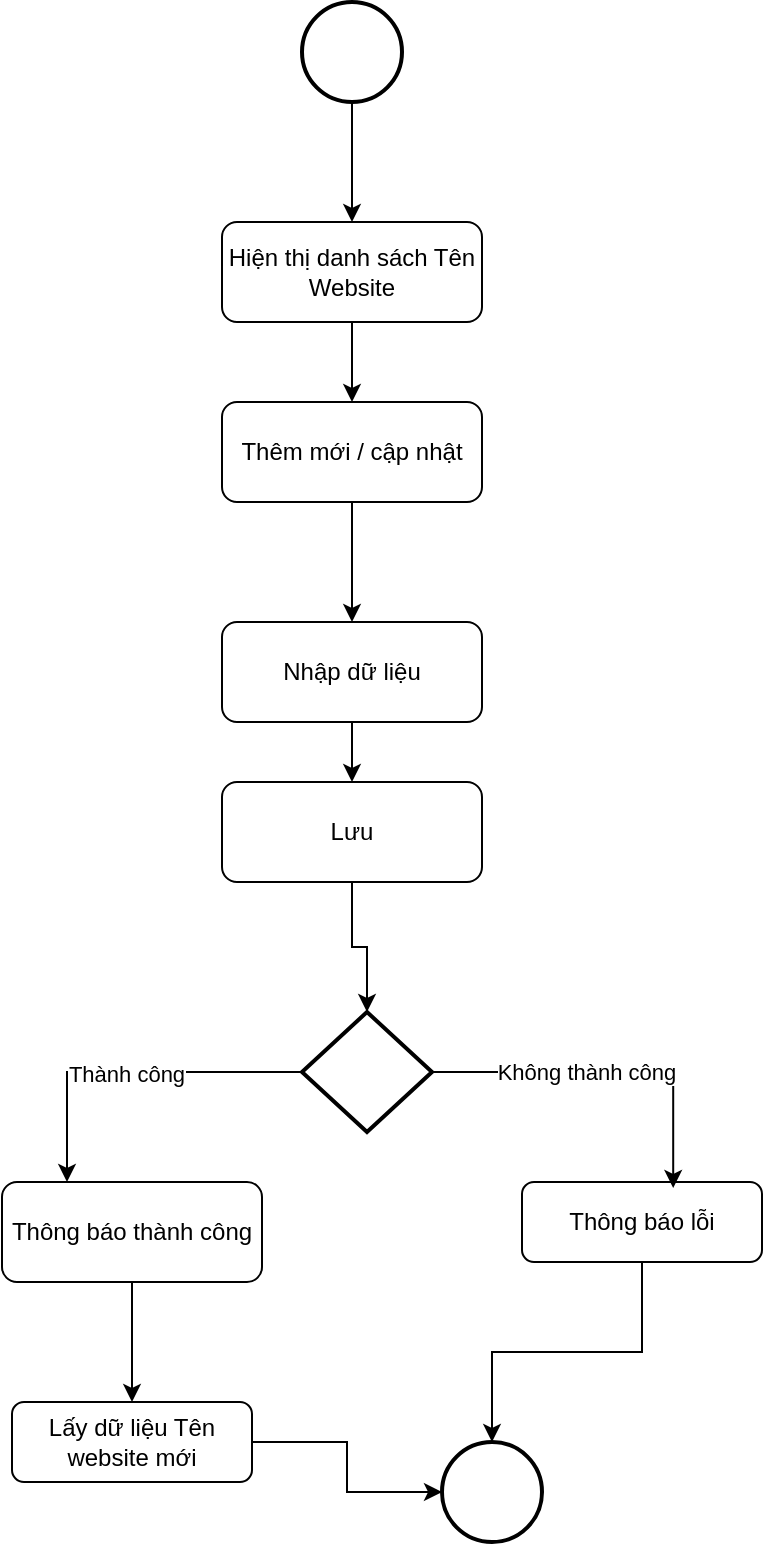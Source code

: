 <mxfile version="22.1.21" type="device">
  <diagram name="Page-1" id="Q6Zx7CpkVnZ3SslA2fvu">
    <mxGraphModel dx="590" dy="606" grid="1" gridSize="10" guides="1" tooltips="1" connect="1" arrows="1" fold="1" page="1" pageScale="1" pageWidth="850" pageHeight="1100" math="0" shadow="0">
      <root>
        <mxCell id="0" />
        <mxCell id="1" parent="0" />
        <mxCell id="-0X-XczgIMx44bDGRh8q-4" style="edgeStyle=orthogonalEdgeStyle;rounded=0;orthogonalLoop=1;jettySize=auto;html=1;" edge="1" parent="1" source="-0X-XczgIMx44bDGRh8q-1" target="-0X-XczgIMx44bDGRh8q-3">
          <mxGeometry relative="1" as="geometry" />
        </mxCell>
        <mxCell id="-0X-XczgIMx44bDGRh8q-1" value="" style="strokeWidth=2;html=1;shape=mxgraph.flowchart.start_2;whiteSpace=wrap;" vertex="1" parent="1">
          <mxGeometry x="210" y="70" width="50" height="50" as="geometry" />
        </mxCell>
        <mxCell id="-0X-XczgIMx44bDGRh8q-2" value="" style="strokeWidth=2;html=1;shape=mxgraph.flowchart.start_2;whiteSpace=wrap;" vertex="1" parent="1">
          <mxGeometry x="280" y="790" width="50" height="50" as="geometry" />
        </mxCell>
        <mxCell id="-0X-XczgIMx44bDGRh8q-7" value="" style="edgeStyle=orthogonalEdgeStyle;rounded=0;orthogonalLoop=1;jettySize=auto;html=1;" edge="1" parent="1" source="-0X-XczgIMx44bDGRh8q-3" target="-0X-XczgIMx44bDGRh8q-5">
          <mxGeometry relative="1" as="geometry" />
        </mxCell>
        <mxCell id="-0X-XczgIMx44bDGRh8q-3" value="Hiện thị danh sách Tên Website" style="rounded=1;whiteSpace=wrap;html=1;" vertex="1" parent="1">
          <mxGeometry x="170" y="180" width="130" height="50" as="geometry" />
        </mxCell>
        <mxCell id="-0X-XczgIMx44bDGRh8q-10" value="" style="edgeStyle=orthogonalEdgeStyle;rounded=0;orthogonalLoop=1;jettySize=auto;html=1;" edge="1" parent="1" source="-0X-XczgIMx44bDGRh8q-5" target="-0X-XczgIMx44bDGRh8q-9">
          <mxGeometry relative="1" as="geometry" />
        </mxCell>
        <mxCell id="-0X-XczgIMx44bDGRh8q-5" value="Thêm mới / cập nhật" style="rounded=1;whiteSpace=wrap;html=1;" vertex="1" parent="1">
          <mxGeometry x="170" y="270" width="130" height="50" as="geometry" />
        </mxCell>
        <mxCell id="-0X-XczgIMx44bDGRh8q-16" style="edgeStyle=orthogonalEdgeStyle;rounded=0;orthogonalLoop=1;jettySize=auto;html=1;entryX=0.25;entryY=0;entryDx=0;entryDy=0;" edge="1" parent="1" source="-0X-XczgIMx44bDGRh8q-8" target="-0X-XczgIMx44bDGRh8q-15">
          <mxGeometry relative="1" as="geometry" />
        </mxCell>
        <mxCell id="-0X-XczgIMx44bDGRh8q-17" value="Thành công" style="edgeLabel;html=1;align=center;verticalAlign=middle;resizable=0;points=[];" vertex="1" connectable="0" parent="-0X-XczgIMx44bDGRh8q-16">
          <mxGeometry x="0.019" y="1" relative="1" as="geometry">
            <mxPoint as="offset" />
          </mxGeometry>
        </mxCell>
        <mxCell id="-0X-XczgIMx44bDGRh8q-8" value="" style="strokeWidth=2;html=1;shape=mxgraph.flowchart.decision;whiteSpace=wrap;" vertex="1" parent="1">
          <mxGeometry x="210" y="575" width="65" height="60" as="geometry" />
        </mxCell>
        <mxCell id="-0X-XczgIMx44bDGRh8q-13" value="" style="edgeStyle=orthogonalEdgeStyle;rounded=0;orthogonalLoop=1;jettySize=auto;html=1;" edge="1" parent="1" source="-0X-XczgIMx44bDGRh8q-9" target="-0X-XczgIMx44bDGRh8q-12">
          <mxGeometry relative="1" as="geometry" />
        </mxCell>
        <mxCell id="-0X-XczgIMx44bDGRh8q-9" value="Nhập dữ liệu" style="rounded=1;whiteSpace=wrap;html=1;" vertex="1" parent="1">
          <mxGeometry x="170" y="380" width="130" height="50" as="geometry" />
        </mxCell>
        <mxCell id="-0X-XczgIMx44bDGRh8q-14" value="" style="edgeStyle=orthogonalEdgeStyle;rounded=0;orthogonalLoop=1;jettySize=auto;html=1;" edge="1" parent="1" source="-0X-XczgIMx44bDGRh8q-12" target="-0X-XczgIMx44bDGRh8q-8">
          <mxGeometry relative="1" as="geometry" />
        </mxCell>
        <mxCell id="-0X-XczgIMx44bDGRh8q-12" value="Lưu" style="rounded=1;whiteSpace=wrap;html=1;" vertex="1" parent="1">
          <mxGeometry x="170" y="460" width="130" height="50" as="geometry" />
        </mxCell>
        <mxCell id="-0X-XczgIMx44bDGRh8q-19" value="" style="edgeStyle=orthogonalEdgeStyle;rounded=0;orthogonalLoop=1;jettySize=auto;html=1;" edge="1" parent="1" source="-0X-XczgIMx44bDGRh8q-15" target="-0X-XczgIMx44bDGRh8q-18">
          <mxGeometry relative="1" as="geometry" />
        </mxCell>
        <mxCell id="-0X-XczgIMx44bDGRh8q-15" value="Thông báo thành công" style="rounded=1;whiteSpace=wrap;html=1;" vertex="1" parent="1">
          <mxGeometry x="60" y="660" width="130" height="50" as="geometry" />
        </mxCell>
        <mxCell id="-0X-XczgIMx44bDGRh8q-20" style="edgeStyle=orthogonalEdgeStyle;rounded=0;orthogonalLoop=1;jettySize=auto;html=1;" edge="1" parent="1" source="-0X-XczgIMx44bDGRh8q-18" target="-0X-XczgIMx44bDGRh8q-2">
          <mxGeometry relative="1" as="geometry" />
        </mxCell>
        <mxCell id="-0X-XczgIMx44bDGRh8q-18" value="Lấy dữ liệu Tên website mới" style="rounded=1;whiteSpace=wrap;html=1;fontSize=12;glass=0;strokeWidth=1;shadow=0;" vertex="1" parent="1">
          <mxGeometry x="65" y="770" width="120" height="40" as="geometry" />
        </mxCell>
        <mxCell id="-0X-XczgIMx44bDGRh8q-24" style="edgeStyle=orthogonalEdgeStyle;rounded=0;orthogonalLoop=1;jettySize=auto;html=1;entryX=0.5;entryY=0;entryDx=0;entryDy=0;entryPerimeter=0;" edge="1" parent="1" source="-0X-XczgIMx44bDGRh8q-21" target="-0X-XczgIMx44bDGRh8q-2">
          <mxGeometry relative="1" as="geometry">
            <mxPoint x="350" y="770" as="targetPoint" />
          </mxGeometry>
        </mxCell>
        <mxCell id="-0X-XczgIMx44bDGRh8q-21" value="Thông báo lỗi" style="rounded=1;whiteSpace=wrap;html=1;fontSize=12;glass=0;strokeWidth=1;shadow=0;" vertex="1" parent="1">
          <mxGeometry x="320" y="660" width="120" height="40" as="geometry" />
        </mxCell>
        <mxCell id="-0X-XczgIMx44bDGRh8q-22" style="edgeStyle=orthogonalEdgeStyle;rounded=0;orthogonalLoop=1;jettySize=auto;html=1;entryX=0.63;entryY=0.075;entryDx=0;entryDy=0;entryPerimeter=0;" edge="1" parent="1" source="-0X-XczgIMx44bDGRh8q-8" target="-0X-XczgIMx44bDGRh8q-21">
          <mxGeometry relative="1" as="geometry" />
        </mxCell>
        <mxCell id="-0X-XczgIMx44bDGRh8q-23" value="Không thành công" style="edgeLabel;html=1;align=center;verticalAlign=middle;resizable=0;points=[];" vertex="1" connectable="0" parent="-0X-XczgIMx44bDGRh8q-22">
          <mxGeometry x="-0.144" relative="1" as="geometry">
            <mxPoint as="offset" />
          </mxGeometry>
        </mxCell>
      </root>
    </mxGraphModel>
  </diagram>
</mxfile>

